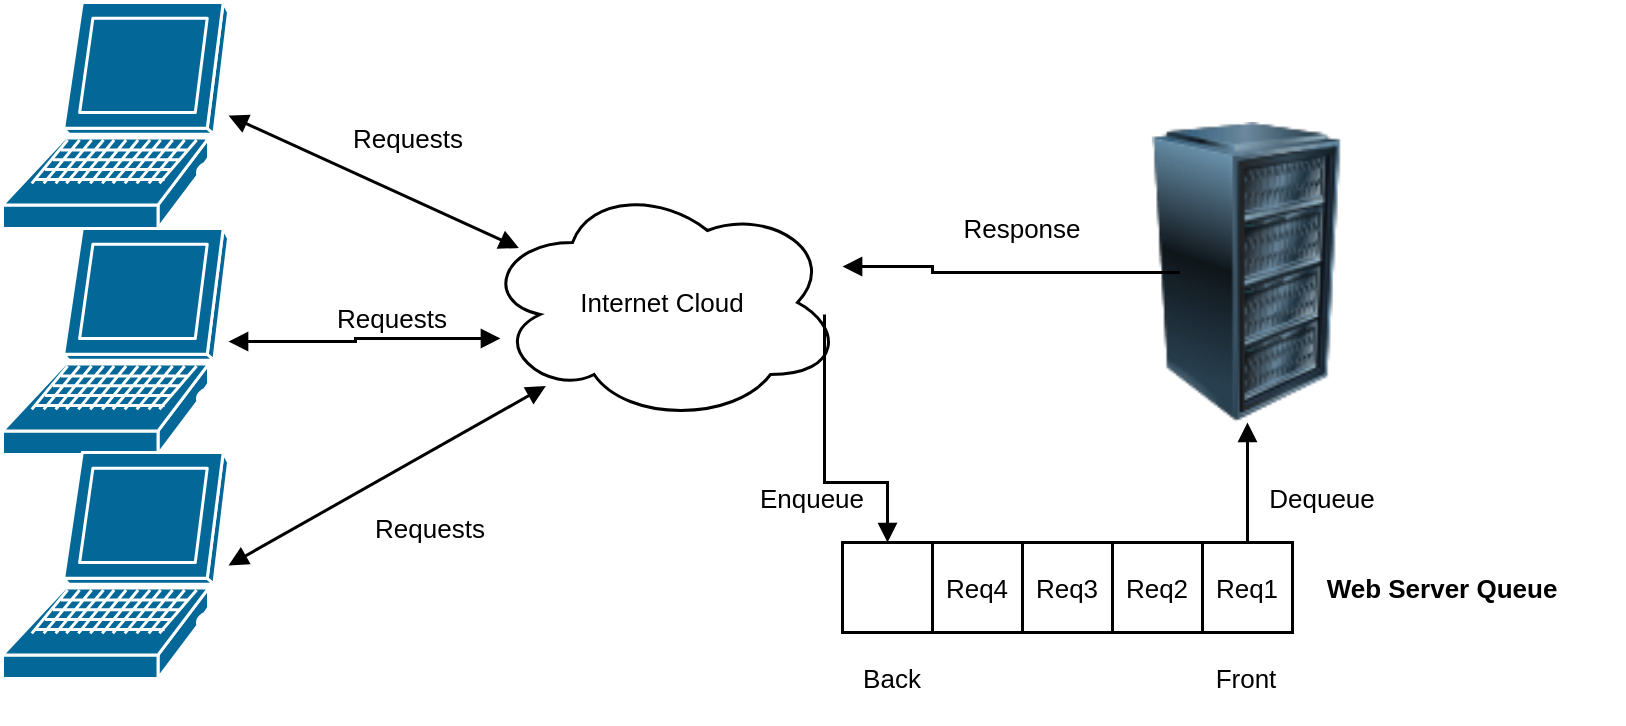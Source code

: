 <?xml version="1.0" encoding="UTF-8"?><mxfile type="Lucidchart-Import" version="17.1.4"><diagram name="Page 1" id="0"><mxGraphModel page="1" pageWidth="1020" pageHeight="1320" grid="1" gridSize="15"><root><mxCell id="0"/><mxCell id="1" parent="0"/><UserObject label="" lucidchartObjectId="IR6dA~p8WgGB" id="2"><mxCell style="points=[[0.347,0.483,0]];html=1;overflow=block;blockSpacing=1;whiteSpace=wrap;image;image=img/lib/clip_art/computers/Server_Rack_128x128.png;fontSize=13;spacing=0;strokeOpacity=100;strokeWidth=1.5;" vertex="1" parent="1"><mxGeometry x="690" y="210" width="225" height="150" as="geometry"/></mxCell></UserObject><UserObject label="Internet Cloud" lucidchartObjectId="OR6ddRRJU5RD" id="3"><mxCell style="html=1;overflow=block;blockSpacing=1;whiteSpace=wrap;ellipse;shape=cloud;fontSize=13;fontColor=default;spacing=3.8;strokeOpacity=100;strokeWidth=1.5;" vertex="1" parent="1"><mxGeometry x="420" y="240" width="180" height="120" as="geometry"/></mxCell></UserObject><UserObject label="" lucidchartObjectId="XS6d1tPw_UrA" id="4"><mxCell style="html=1;overflow=block;blockSpacing=1;whiteSpace=wrap;shape=mxgraph.cisco.computers_and_peripherals.laptop;verticalLabelPosition=bottom;verticalAlign=top;fillColor=#036897;strokeColor=#ffffff;fontSize=13;spacing=0;strokeOpacity=100;strokeWidth=1.5;" vertex="1" parent="1"><mxGeometry x="180" y="150" width="113" height="113" as="geometry"/></mxCell></UserObject><UserObject label="" lucidchartObjectId="XS6dTV7Capo0" id="5"><mxCell style="html=1;overflow=block;blockSpacing=1;whiteSpace=wrap;shape=mxgraph.cisco.computers_and_peripherals.laptop;verticalLabelPosition=bottom;verticalAlign=top;fillColor=#036897;strokeColor=#ffffff;fontSize=13;spacing=0;strokeOpacity=100;strokeWidth=1.5;" vertex="1" parent="1"><mxGeometry x="180" y="263" width="113" height="113" as="geometry"/></mxCell></UserObject><UserObject label="" lucidchartObjectId="0S6dycFe2GO~" id="6"><mxCell style="html=1;overflow=block;blockSpacing=1;whiteSpace=wrap;shape=mxgraph.cisco.computers_and_peripherals.laptop;verticalLabelPosition=bottom;verticalAlign=top;fillColor=#036897;strokeColor=#ffffff;fontSize=13;spacing=0;strokeOpacity=100;strokeWidth=1.5;" vertex="1" parent="1"><mxGeometry x="180" y="375" width="113" height="113" as="geometry"/></mxCell></UserObject><UserObject label="" lucidchartObjectId="kT6dajcD8PTZ" id="7"><mxCell style="html=1;jettySize=18;whiteSpace=wrap;fontSize=13;strokeOpacity=100;strokeWidth=1.5;rounded=0;startArrow=block;startFill=1;endArrow=block;endFill=1;exitX=1;exitY=0.5;exitPerimeter=0;entryX=0.101;entryY=0.273;entryPerimeter=0;" edge="1" parent="1" source="4" target="3"><mxGeometry width="100" height="100" relative="1" as="geometry"><Array as="points"/></mxGeometry></mxCell></UserObject><UserObject label="" lucidchartObjectId="oT6dKuh79LoN" id="8"><mxCell style="html=1;jettySize=18;whiteSpace=wrap;fontSize=13;strokeOpacity=100;strokeWidth=1.5;rounded=1;arcSize=0;edgeStyle=orthogonalEdgeStyle;startArrow=block;startFill=1;endArrow=block;endFill=1;exitX=1;exitY=0.5;exitPerimeter=0;entryX=0.05;entryY=0.65;entryPerimeter=0;" edge="1" parent="1" source="5" target="3"><mxGeometry width="100" height="100" relative="1" as="geometry"><Array as="points"/></mxGeometry></mxCell></UserObject><UserObject label="" lucidchartObjectId="sT6d._hfCoed" id="9"><mxCell style="html=1;jettySize=18;whiteSpace=wrap;fontSize=13;strokeOpacity=100;strokeWidth=1.5;rounded=0;startArrow=block;startFill=1;endArrow=block;endFill=1;exitX=1;exitY=0.5;exitPerimeter=0;entryX=0.176;entryY=0.848;entryPerimeter=0;" edge="1" parent="1" source="6" target="3"><mxGeometry width="100" height="100" relative="1" as="geometry"><Array as="points"/></mxGeometry></mxCell></UserObject><UserObject label="" lucidchartObjectId="uU6dD2lt4pFt" id="10"><mxCell style="html=1;overflow=block;blockSpacing=1;whiteSpace=wrap;fontSize=13;spacing=3.8;strokeOpacity=100;strokeWidth=1.5;" vertex="1" parent="1"><mxGeometry x="600" y="420" width="225" height="45" as="geometry"/></mxCell></UserObject><UserObject label="Req4" lucidchartObjectId="FU6dBqzV5yOr" id="11"><mxCell style="html=1;overflow=block;blockSpacing=1;whiteSpace=wrap;fontSize=13;fontColor=default;spacing=3.8;strokeOpacity=100;strokeWidth=1.5;" vertex="1" parent="1"><mxGeometry x="645" y="420" width="45" height="45" as="geometry"/></mxCell></UserObject><UserObject label="Req3" lucidchartObjectId="GU6dhoXAA1oQ" id="12"><mxCell style="html=1;overflow=block;blockSpacing=1;whiteSpace=wrap;fontSize=13;fontColor=default;spacing=3.8;strokeOpacity=100;strokeWidth=1.5;" vertex="1" parent="1"><mxGeometry x="690" y="420" width="45" height="45" as="geometry"/></mxCell></UserObject><UserObject label="Req2" lucidchartObjectId="IU6d.OfQdWwX" id="13"><mxCell style="html=1;overflow=block;blockSpacing=1;whiteSpace=wrap;fontSize=13;fontColor=default;spacing=3.8;strokeOpacity=100;strokeWidth=1.5;" vertex="1" parent="1"><mxGeometry x="735" y="420" width="45" height="45" as="geometry"/></mxCell></UserObject><UserObject label="Req1" lucidchartObjectId="KU6dbD9Hw-rW" id="14"><mxCell style="html=1;overflow=block;blockSpacing=1;whiteSpace=wrap;fontSize=13;fontColor=default;spacing=3.8;strokeOpacity=100;strokeWidth=1.5;" vertex="1" parent="1"><mxGeometry x="780" y="420" width="45" height="45" as="geometry"/></mxCell></UserObject><UserObject label="" lucidchartObjectId="bV6d3-~TetnC" id="15"><mxCell style="html=1;jettySize=18;whiteSpace=wrap;fontSize=13;strokeOpacity=100;strokeWidth=1.5;rounded=1;arcSize=0;edgeStyle=orthogonalEdgeStyle;startArrow=none;endArrow=block;endFill=1;exitX=0.95;exitY=0.55;exitPerimeter=0;entryX=0.1;entryY=0;entryPerimeter=0;" edge="1" parent="1" source="3" target="10"><mxGeometry width="100" height="100" relative="1" as="geometry"><Array as="points"/></mxGeometry></mxCell></UserObject><UserObject label="" lucidchartObjectId="uV6dXa_naMl0" id="16"><mxCell style="html=1;jettySize=18;whiteSpace=wrap;fontSize=13;strokeOpacity=100;strokeWidth=1.5;rounded=1;arcSize=0;edgeStyle=orthogonalEdgeStyle;startArrow=none;endArrow=block;endFill=1;exitX=0.5;exitY=0;exitPerimeter=0;entryX=0.5;entryY=1;entryPerimeter=0;" edge="1" parent="1" source="14" target="2"><mxGeometry width="100" height="100" relative="1" as="geometry"><Array as="points"/></mxGeometry></mxCell></UserObject><UserObject label="" lucidchartObjectId="BV6dn.P4K3_0" id="17"><mxCell style="html=1;jettySize=18;whiteSpace=wrap;fontSize=13;strokeOpacity=100;strokeWidth=1.5;rounded=1;arcSize=0;edgeStyle=orthogonalEdgeStyle;startArrow=none;endArrow=block;endFill=1;exitX=0.35;exitY=0.5;exitPerimeter=0;entryX=1;entryY=0.35;entryPerimeter=0;" edge="1" parent="1" source="2" target="3"><mxGeometry width="100" height="100" relative="1" as="geometry"><Array as="points"/></mxGeometry></mxCell></UserObject><UserObject label="Web Server Queue" lucidchartObjectId="TV6dsrH9BxPD" id="18"><mxCell style="html=1;overflow=block;blockSpacing=1;whiteSpace=wrap;fontSize=13;fontColor=default;fontStyle=1;spacing=3.8;strokeOpacity=0;fillOpacity=0;fillColor=#ffffff;strokeWidth=1.5;" vertex="1" parent="1"><mxGeometry x="810" y="420" width="180" height="45" as="geometry"/></mxCell></UserObject><UserObject label="Back" lucidchartObjectId="sW6dFWdvDg9H" id="19"><mxCell style="html=1;overflow=block;blockSpacing=1;whiteSpace=wrap;fontSize=13;fontColor=default;spacing=3.8;strokeOpacity=0;fillOpacity=0;fillColor=#ffffff;strokeWidth=1.5;" vertex="1" parent="1"><mxGeometry x="535" y="465" width="180" height="45" as="geometry"/></mxCell></UserObject><UserObject label="Front" lucidchartObjectId="EW6dSN1Br.V-" id="20"><mxCell style="html=1;overflow=block;blockSpacing=1;whiteSpace=wrap;fontSize=13;fontColor=default;spacing=3.8;strokeOpacity=0;fillOpacity=0;fillColor=#ffffff;strokeWidth=1.5;" vertex="1" parent="1"><mxGeometry x="712" y="465" width="180" height="45" as="geometry"/></mxCell></UserObject><UserObject label="Dequeue" lucidchartObjectId="PW6dSks71yc3" id="21"><mxCell style="html=1;overflow=block;blockSpacing=1;whiteSpace=wrap;fontSize=13;fontColor=default;spacing=3.8;strokeOpacity=0;fillOpacity=0;fillColor=#ffffff;strokeWidth=1.5;" vertex="1" parent="1"><mxGeometry x="750" y="375" width="180" height="45" as="geometry"/></mxCell></UserObject><UserObject label="Enqueue" lucidchartObjectId="XW6dNn-UDko~" id="22"><mxCell style="html=1;overflow=block;blockSpacing=1;whiteSpace=wrap;fontSize=13;fontColor=default;spacing=3.8;strokeOpacity=0;fillOpacity=0;fillColor=#ffffff;strokeWidth=1.5;" vertex="1" parent="1"><mxGeometry x="495" y="375" width="180" height="45" as="geometry"/></mxCell></UserObject><UserObject label="Response" lucidchartObjectId="sX6d9sxgOa-D" id="23"><mxCell style="html=1;overflow=block;blockSpacing=1;whiteSpace=wrap;fontSize=13;fontColor=default;spacing=3.8;strokeOpacity=0;fillOpacity=0;fillColor=#ffffff;strokeWidth=1.5;" vertex="1" parent="1"><mxGeometry x="600" y="240" width="180" height="45" as="geometry"/></mxCell></UserObject><UserObject label="Requests" lucidchartObjectId="JX6dye1saX5v" id="24"><mxCell style="html=1;overflow=block;blockSpacing=1;whiteSpace=wrap;fontSize=13;fontColor=default;spacing=3.8;strokeOpacity=0;fillOpacity=0;fillColor=#ffffff;strokeWidth=1.5;" vertex="1" parent="1"><mxGeometry x="293" y="195" width="180" height="45" as="geometry"/></mxCell></UserObject><UserObject label="Requests" lucidchartObjectId="PX6d.Bw.wBN~" id="25"><mxCell style="html=1;overflow=block;blockSpacing=1;whiteSpace=wrap;fontSize=13;fontColor=default;spacing=3.8;strokeOpacity=0;fillOpacity=0;fillColor=#ffffff;strokeWidth=1.5;" vertex="1" parent="1"><mxGeometry x="285" y="285" width="180" height="45" as="geometry"/></mxCell></UserObject><UserObject label="Requests" lucidchartObjectId="VX6dBgGT.tyZ" id="26"><mxCell style="html=1;overflow=block;blockSpacing=1;whiteSpace=wrap;fontSize=13;fontColor=default;spacing=3.8;strokeOpacity=0;fillOpacity=0;fillColor=#ffffff;strokeWidth=1.5;" vertex="1" parent="1"><mxGeometry x="304" y="390" width="180" height="45" as="geometry"/></mxCell></UserObject></root></mxGraphModel></diagram></mxfile>